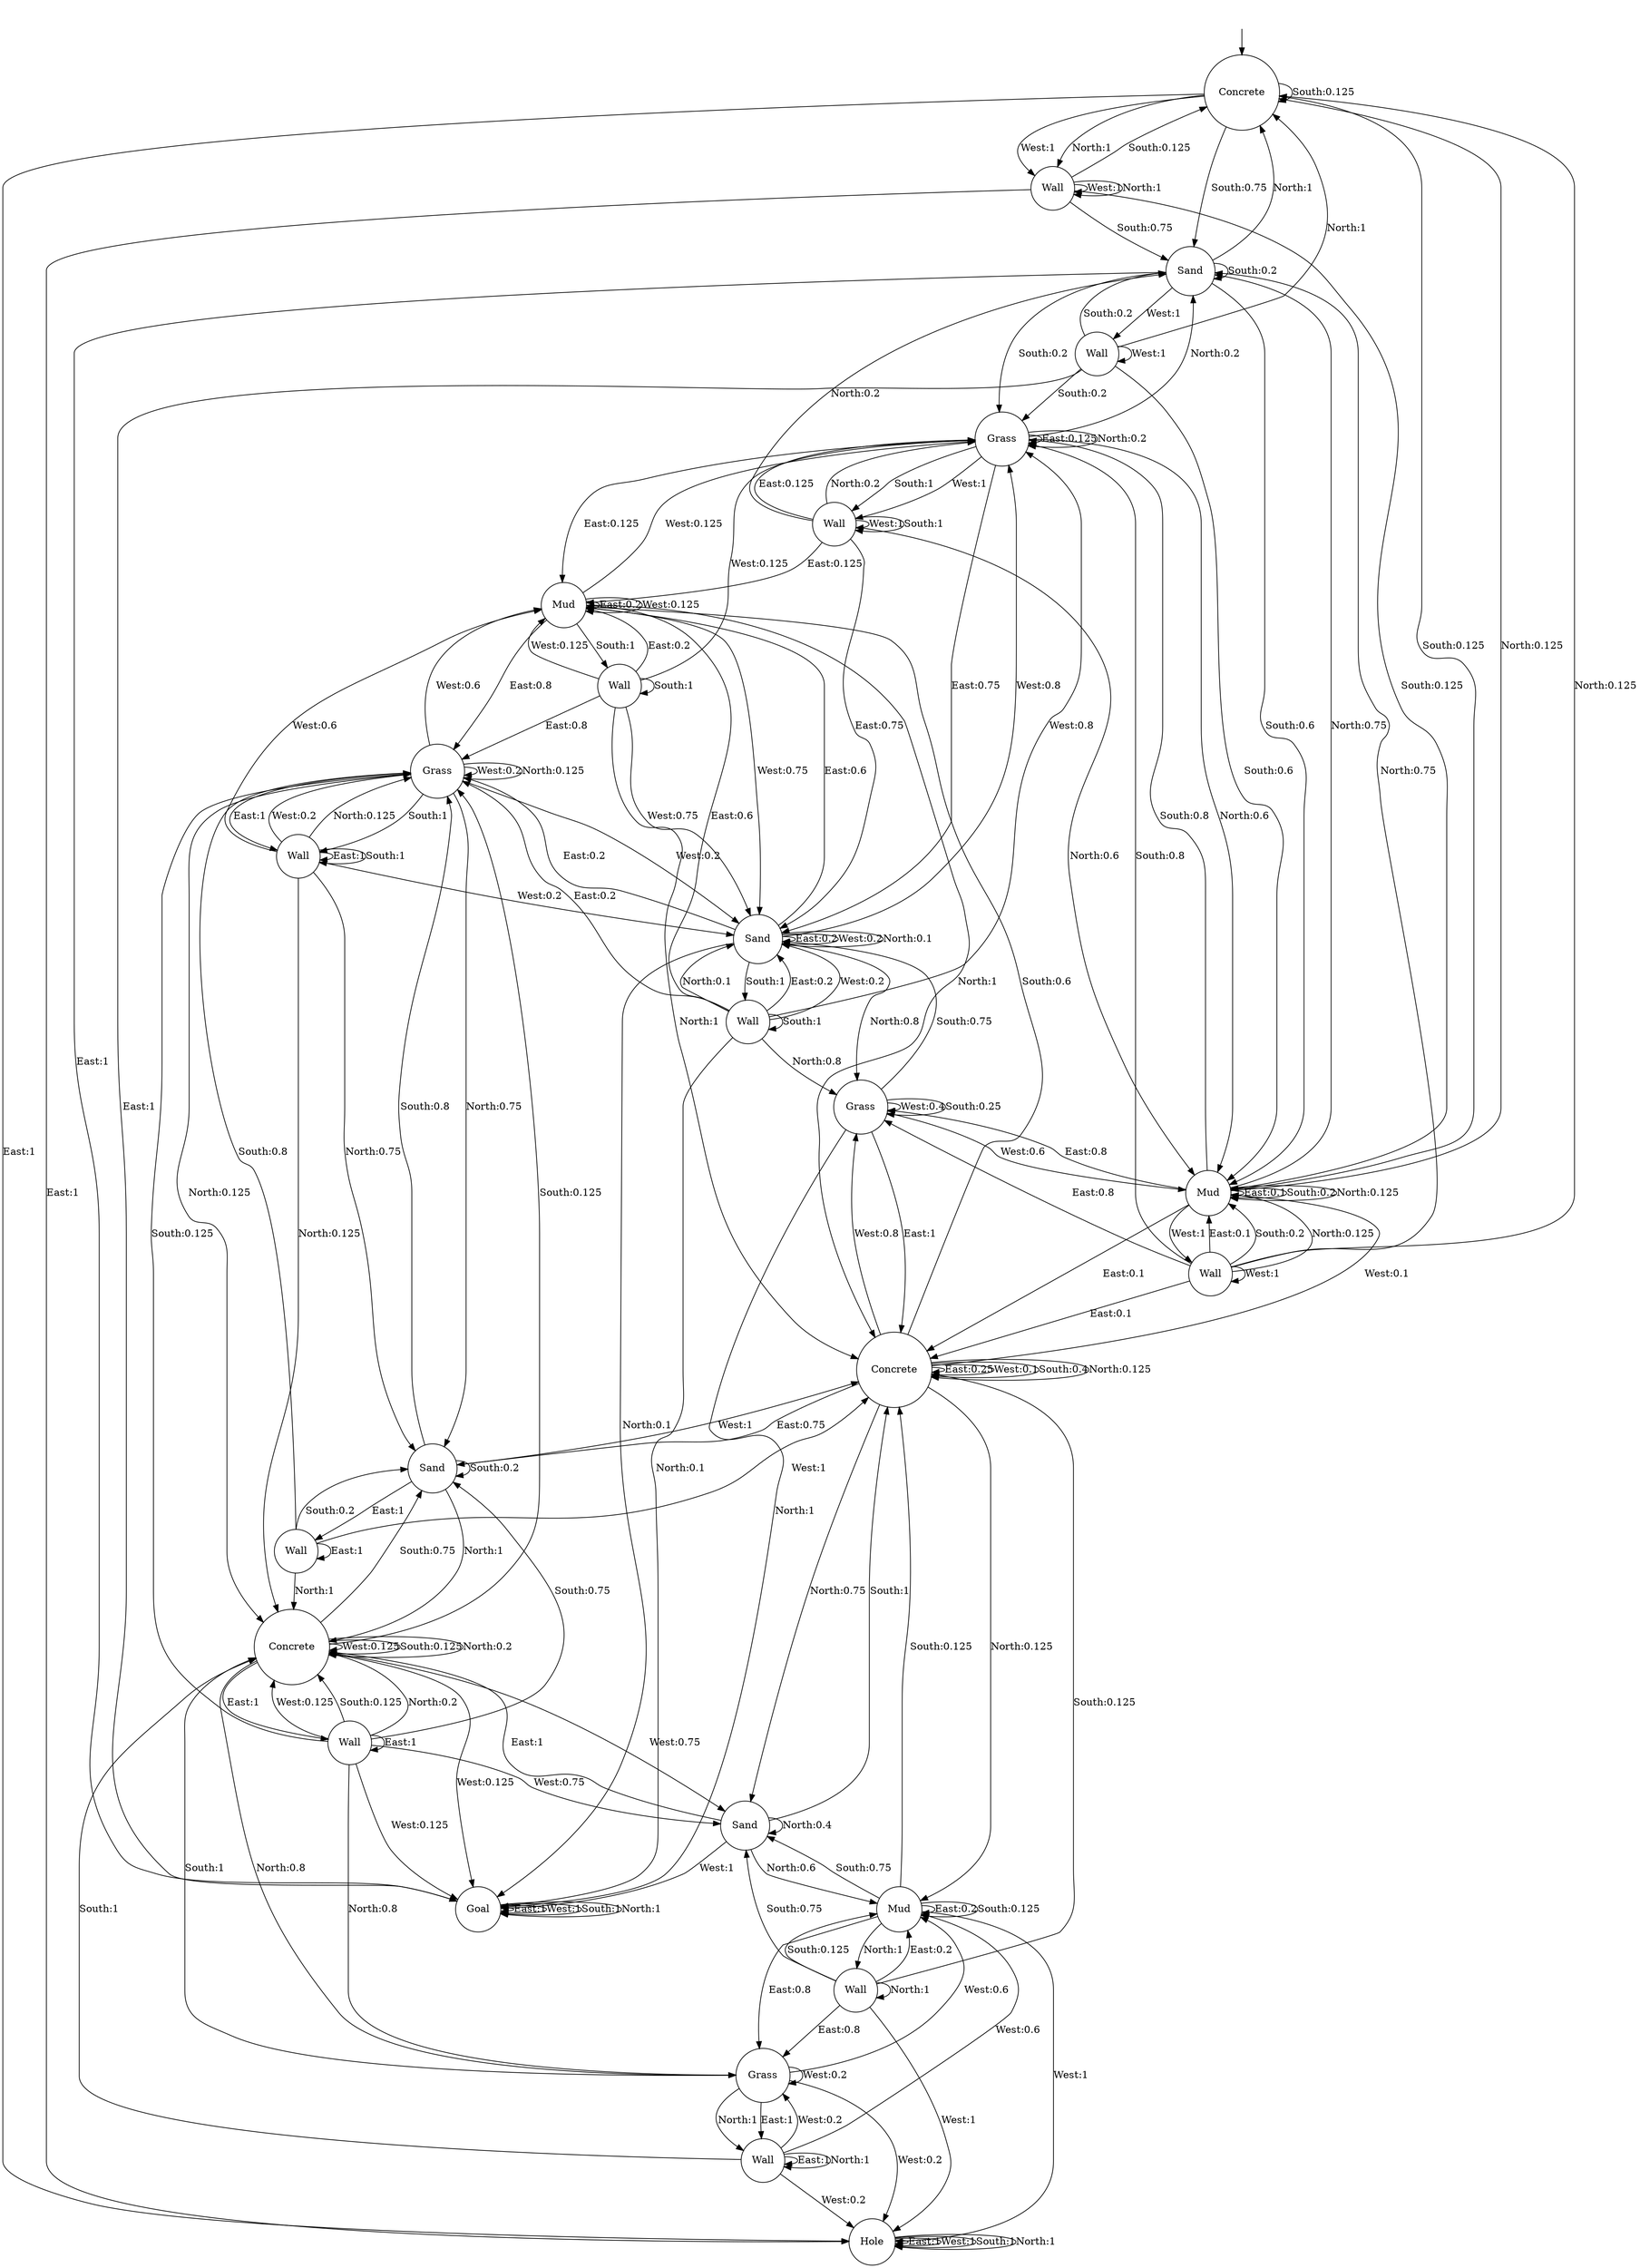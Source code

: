 digraph g {
__start0 [label="" shape="none"];
0 [shape="circle" label="Concrete"];
1 [shape="circle" label="Wall"];
2 [shape="circle" label="Wall"];
3 [shape="circle" label="Sand"];
4 [shape="circle" label="Wall"];
5 [shape="circle" label="Mud"];
6 [shape="circle" label="Wall"];
7 [shape="circle" label="Grass"];
8 [shape="circle" label="Hole"];
9 [shape="circle" label="Goal"];
10 [shape="circle" label="Grass"];
11 [shape="circle" label="Wall"];
12 [shape="circle" label="Sand"];
13 [shape="circle" label="Wall"];
14 [shape="circle" label="Mud"];
15 [shape="circle" label="Sand"];
16 [shape="circle" label="Concrete"];
17 [shape="circle" label="Wall"];
18 [shape="circle" label="Mud"];
19 [shape="circle" label="Wall"];
20 [shape="circle" label="Grass"];
21 [shape="circle" label="Concrete"];
22 [shape="circle" label="Wall"];
23 [shape="circle" label="Wall"];
24 [shape="circle" label="Sand"];
25 [shape="circle" label="Wall"];
26 [shape="circle" label="Grass"];
0 -> 8 [label="East:1"];
0 -> 1 [label="West:1"];
0 -> 0 [label="South:0.125"];
0 -> 3 [label="South:0.75"];
0 -> 5 [label="South:0.125"];
0 -> 1 [label="North:1"];
1 -> 8 [label="East:1"];
1 -> 1 [label="West:1"];
1 -> 0 [label="South:0.125"];
1 -> 3 [label="South:0.75"];
1 -> 5 [label="South:0.125"];
1 -> 1 [label="North:1"];
2 -> 9 [label="East:1"];
2 -> 2 [label="West:1"];
2 -> 3 [label="South:0.2"];
2 -> 5 [label="South:0.6"];
2 -> 7 [label="South:0.2"];
2 -> 0 [label="North:1"];
3 -> 9 [label="East:1"];
3 -> 2 [label="West:1"];
3 -> 3 [label="South:0.2"];
3 -> 5 [label="South:0.6"];
3 -> 7 [label="South:0.2"];
3 -> 0 [label="North:1"];
4 -> 5 [label="East:0.1"];
4 -> 10 [label="East:0.8"];
4 -> 16 [label="East:0.1"];
4 -> 4 [label="West:1"];
4 -> 5 [label="South:0.2"];
4 -> 7 [label="South:0.8"];
4 -> 0 [label="North:0.125"];
4 -> 3 [label="North:0.75"];
4 -> 5 [label="North:0.125"];
5 -> 5 [label="East:0.1"];
5 -> 10 [label="East:0.8"];
5 -> 16 [label="East:0.1"];
5 -> 4 [label="West:1"];
5 -> 5 [label="South:0.2"];
5 -> 7 [label="South:0.8"];
5 -> 0 [label="North:0.125"];
5 -> 3 [label="North:0.75"];
5 -> 5 [label="North:0.125"];
6 -> 7 [label="East:0.125"];
6 -> 12 [label="East:0.75"];
6 -> 18 [label="East:0.125"];
6 -> 6 [label="West:1"];
6 -> 6 [label="South:1"];
6 -> 3 [label="North:0.2"];
6 -> 5 [label="North:0.6"];
6 -> 7 [label="North:0.2"];
7 -> 7 [label="East:0.125"];
7 -> 12 [label="East:0.75"];
7 -> 18 [label="East:0.125"];
7 -> 6 [label="West:1"];
7 -> 6 [label="South:1"];
7 -> 3 [label="North:0.2"];
7 -> 5 [label="North:0.6"];
7 -> 7 [label="North:0.2"];
8 -> 8 [label="East:1"];
8 -> 8 [label="West:1"];
8 -> 8 [label="South:1"];
8 -> 8 [label="North:1"];
9 -> 9 [label="East:1"];
9 -> 9 [label="West:1"];
9 -> 9 [label="South:1"];
9 -> 9 [label="North:1"];
10 -> 16 [label="East:1"];
10 -> 5 [label="West:0.6"];
10 -> 10 [label="West:0.4"];
10 -> 10 [label="South:0.25"];
10 -> 12 [label="South:0.75"];
10 -> 9 [label="North:1"];
11 -> 12 [label="East:0.2"];
11 -> 18 [label="East:0.6"];
11 -> 26 [label="East:0.2"];
11 -> 7 [label="West:0.8"];
11 -> 12 [label="West:0.2"];
11 -> 11 [label="South:1"];
11 -> 9 [label="North:0.1"];
11 -> 10 [label="North:0.8"];
11 -> 12 [label="North:0.1"];
12 -> 12 [label="East:0.2"];
12 -> 18 [label="East:0.6"];
12 -> 26 [label="East:0.2"];
12 -> 7 [label="West:0.8"];
12 -> 12 [label="West:0.2"];
12 -> 11 [label="South:1"];
12 -> 9 [label="North:0.1"];
12 -> 10 [label="North:0.8"];
12 -> 12 [label="North:0.1"];
13 -> 14 [label="East:0.2"];
13 -> 20 [label="East:0.8"];
13 -> 8 [label="West:1"];
13 -> 14 [label="South:0.125"];
13 -> 15 [label="South:0.75"];
13 -> 16 [label="South:0.125"];
13 -> 13 [label="North:1"];
14 -> 14 [label="East:0.2"];
14 -> 20 [label="East:0.8"];
14 -> 8 [label="West:1"];
14 -> 14 [label="South:0.125"];
14 -> 15 [label="South:0.75"];
14 -> 16 [label="South:0.125"];
14 -> 13 [label="North:1"];
15 -> 21 [label="East:1"];
15 -> 9 [label="West:1"];
15 -> 16 [label="South:1"];
15 -> 14 [label="North:0.6"];
15 -> 15 [label="North:0.4"];
16 -> 16 [label="East:0.25"];
16 -> 24 [label="East:0.75"];
16 -> 5 [label="West:0.1"];
16 -> 10 [label="West:0.8"];
16 -> 16 [label="West:0.1"];
16 -> 16 [label="South:0.4"];
16 -> 18 [label="South:0.6"];
16 -> 14 [label="North:0.125"];
16 -> 15 [label="North:0.75"];
16 -> 16 [label="North:0.125"];
17 -> 18 [label="East:0.2"];
17 -> 26 [label="East:0.8"];
17 -> 7 [label="West:0.125"];
17 -> 12 [label="West:0.75"];
17 -> 18 [label="West:0.125"];
17 -> 17 [label="South:1"];
17 -> 16 [label="North:1"];
18 -> 18 [label="East:0.2"];
18 -> 26 [label="East:0.8"];
18 -> 7 [label="West:0.125"];
18 -> 12 [label="West:0.75"];
18 -> 18 [label="West:0.125"];
18 -> 17 [label="South:1"];
18 -> 16 [label="North:1"];
19 -> 19 [label="East:1"];
19 -> 8 [label="West:0.2"];
19 -> 14 [label="West:0.6"];
19 -> 20 [label="West:0.2"];
19 -> 21 [label="South:1"];
19 -> 19 [label="North:1"];
20 -> 19 [label="East:1"];
20 -> 8 [label="West:0.2"];
20 -> 14 [label="West:0.6"];
20 -> 20 [label="West:0.2"];
20 -> 21 [label="South:1"];
20 -> 19 [label="North:1"];
21 -> 22 [label="East:1"];
21 -> 9 [label="West:0.125"];
21 -> 15 [label="West:0.75"];
21 -> 21 [label="West:0.125"];
21 -> 21 [label="South:0.125"];
21 -> 24 [label="South:0.75"];
21 -> 26 [label="South:0.125"];
21 -> 20 [label="North:0.8"];
21 -> 21 [label="North:0.2"];
22 -> 22 [label="East:1"];
22 -> 9 [label="West:0.125"];
22 -> 15 [label="West:0.75"];
22 -> 21 [label="West:0.125"];
22 -> 21 [label="South:0.125"];
22 -> 24 [label="South:0.75"];
22 -> 26 [label="South:0.125"];
22 -> 20 [label="North:0.8"];
22 -> 21 [label="North:0.2"];
23 -> 23 [label="East:1"];
23 -> 16 [label="West:1"];
23 -> 24 [label="South:0.2"];
23 -> 26 [label="South:0.8"];
23 -> 21 [label="North:1"];
24 -> 23 [label="East:1"];
24 -> 16 [label="West:1"];
24 -> 24 [label="South:0.2"];
24 -> 26 [label="South:0.8"];
24 -> 21 [label="North:1"];
25 -> 25 [label="East:1"];
25 -> 12 [label="West:0.2"];
25 -> 18 [label="West:0.6"];
25 -> 26 [label="West:0.2"];
25 -> 25 [label="South:1"];
25 -> 21 [label="North:0.125"];
25 -> 24 [label="North:0.75"];
25 -> 26 [label="North:0.125"];
26 -> 25 [label="East:1"];
26 -> 12 [label="West:0.2"];
26 -> 18 [label="West:0.6"];
26 -> 26 [label="West:0.2"];
26 -> 25 [label="South:1"];
26 -> 21 [label="North:0.125"];
26 -> 24 [label="North:0.75"];
26 -> 26 [label="North:0.125"];
__start0 -> 0;
}

